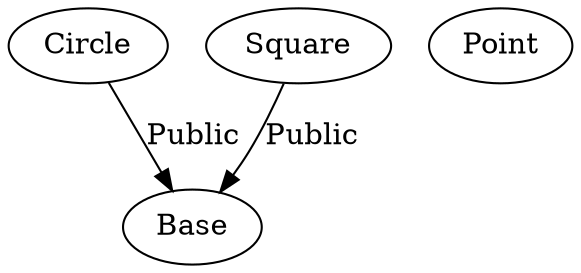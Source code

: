digraph G{
"Circle"
"Point"
"Square"
"Square"->"Base"[label="Public"]
"Base"
"Circle"->"Base"[label="Public"]
}
